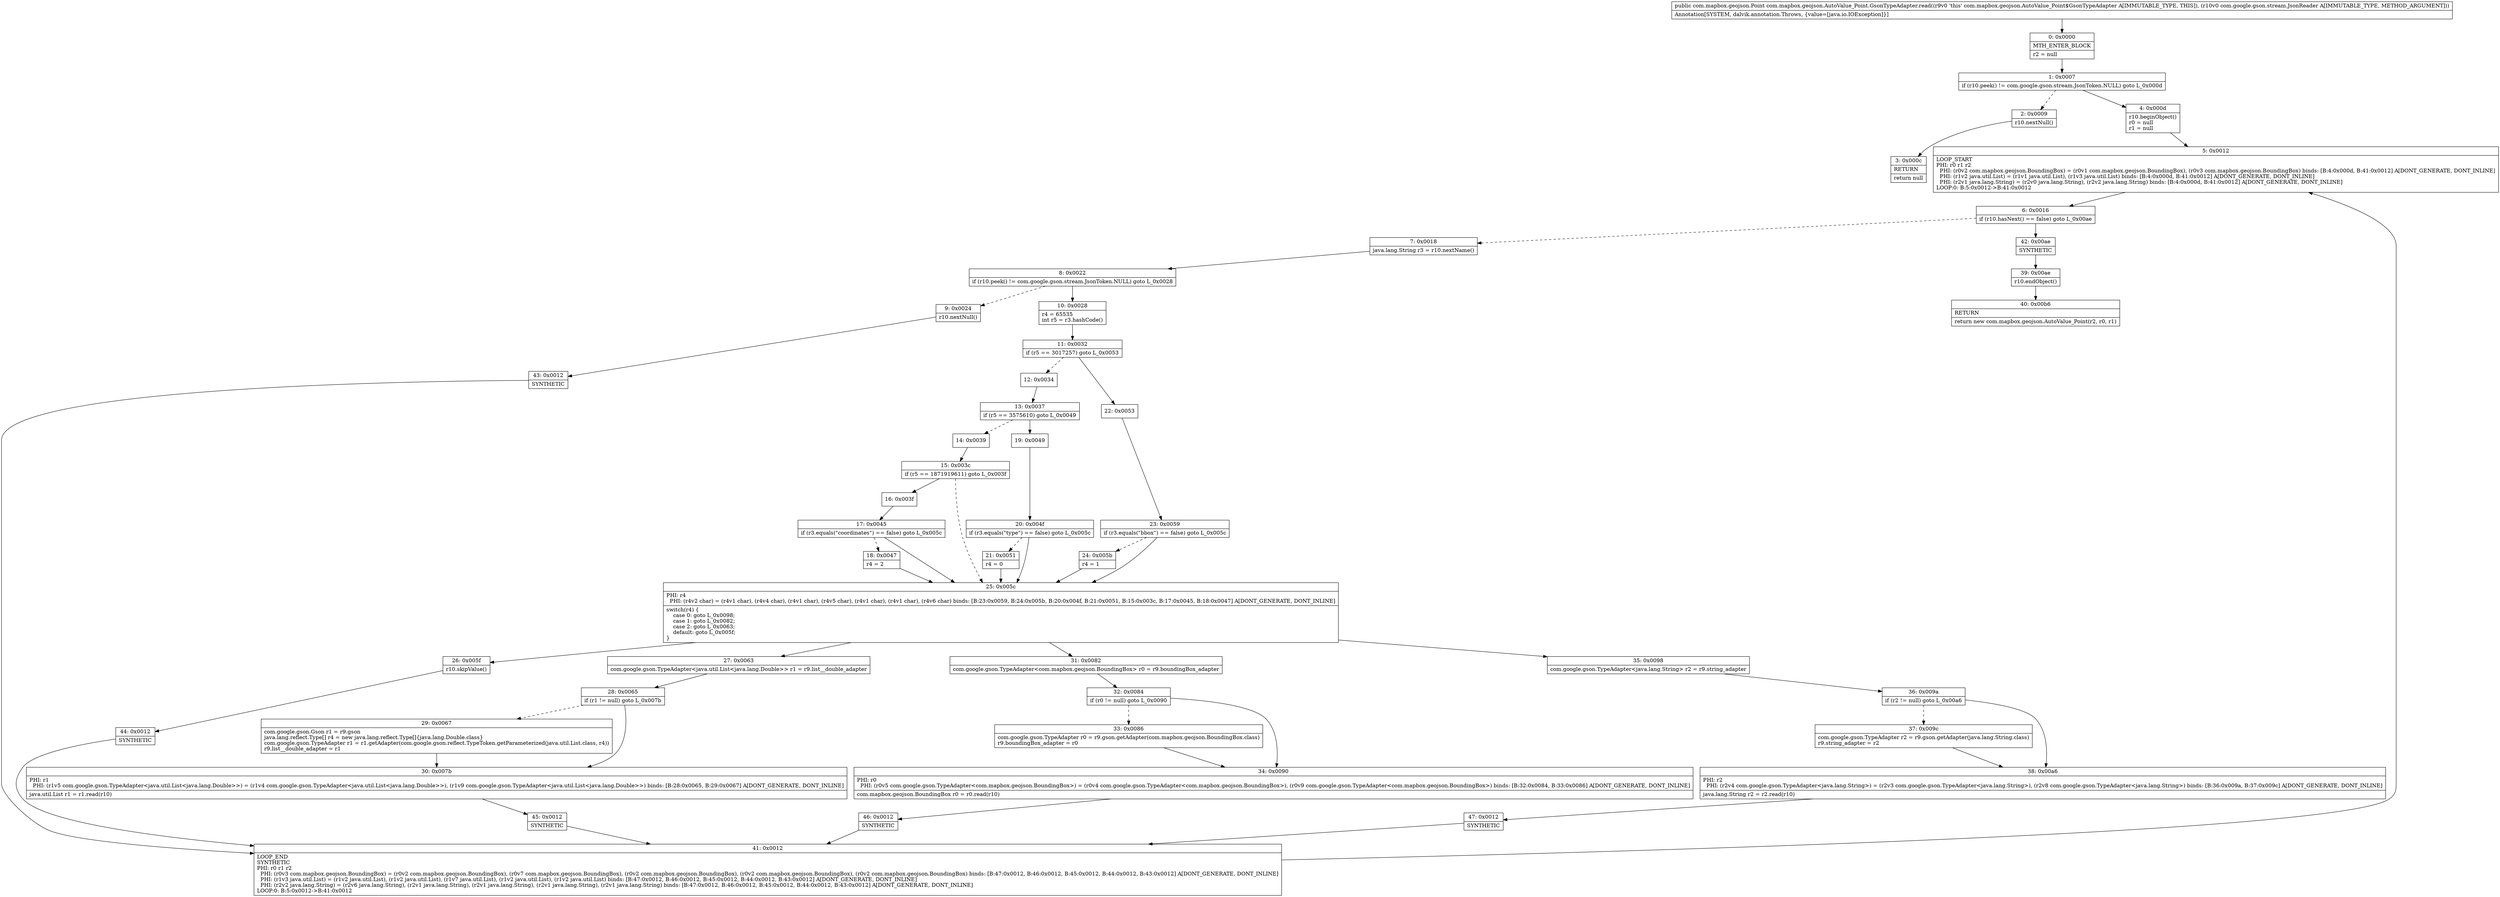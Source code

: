 digraph "CFG forcom.mapbox.geojson.AutoValue_Point.GsonTypeAdapter.read(Lcom\/google\/gson\/stream\/JsonReader;)Lcom\/mapbox\/geojson\/Point;" {
Node_0 [shape=record,label="{0\:\ 0x0000|MTH_ENTER_BLOCK\l|r2 = null\l}"];
Node_1 [shape=record,label="{1\:\ 0x0007|if (r10.peek() != com.google.gson.stream.JsonToken.NULL) goto L_0x000d\l}"];
Node_2 [shape=record,label="{2\:\ 0x0009|r10.nextNull()\l}"];
Node_3 [shape=record,label="{3\:\ 0x000c|RETURN\l|return null\l}"];
Node_4 [shape=record,label="{4\:\ 0x000d|r10.beginObject()\lr0 = null\lr1 = null\l}"];
Node_5 [shape=record,label="{5\:\ 0x0012|LOOP_START\lPHI: r0 r1 r2 \l  PHI: (r0v2 com.mapbox.geojson.BoundingBox) = (r0v1 com.mapbox.geojson.BoundingBox), (r0v3 com.mapbox.geojson.BoundingBox) binds: [B:4:0x000d, B:41:0x0012] A[DONT_GENERATE, DONT_INLINE]\l  PHI: (r1v2 java.util.List) = (r1v1 java.util.List), (r1v3 java.util.List) binds: [B:4:0x000d, B:41:0x0012] A[DONT_GENERATE, DONT_INLINE]\l  PHI: (r2v1 java.lang.String) = (r2v0 java.lang.String), (r2v2 java.lang.String) binds: [B:4:0x000d, B:41:0x0012] A[DONT_GENERATE, DONT_INLINE]\lLOOP:0: B:5:0x0012\-\>B:41:0x0012\l}"];
Node_6 [shape=record,label="{6\:\ 0x0016|if (r10.hasNext() == false) goto L_0x00ae\l}"];
Node_7 [shape=record,label="{7\:\ 0x0018|java.lang.String r3 = r10.nextName()\l}"];
Node_8 [shape=record,label="{8\:\ 0x0022|if (r10.peek() != com.google.gson.stream.JsonToken.NULL) goto L_0x0028\l}"];
Node_9 [shape=record,label="{9\:\ 0x0024|r10.nextNull()\l}"];
Node_10 [shape=record,label="{10\:\ 0x0028|r4 = 65535\lint r5 = r3.hashCode()\l}"];
Node_11 [shape=record,label="{11\:\ 0x0032|if (r5 == 3017257) goto L_0x0053\l}"];
Node_12 [shape=record,label="{12\:\ 0x0034}"];
Node_13 [shape=record,label="{13\:\ 0x0037|if (r5 == 3575610) goto L_0x0049\l}"];
Node_14 [shape=record,label="{14\:\ 0x0039}"];
Node_15 [shape=record,label="{15\:\ 0x003c|if (r5 == 1871919611) goto L_0x003f\l}"];
Node_16 [shape=record,label="{16\:\ 0x003f}"];
Node_17 [shape=record,label="{17\:\ 0x0045|if (r3.equals(\"coordinates\") == false) goto L_0x005c\l}"];
Node_18 [shape=record,label="{18\:\ 0x0047|r4 = 2\l}"];
Node_19 [shape=record,label="{19\:\ 0x0049}"];
Node_20 [shape=record,label="{20\:\ 0x004f|if (r3.equals(\"type\") == false) goto L_0x005c\l}"];
Node_21 [shape=record,label="{21\:\ 0x0051|r4 = 0\l}"];
Node_22 [shape=record,label="{22\:\ 0x0053}"];
Node_23 [shape=record,label="{23\:\ 0x0059|if (r3.equals(\"bbox\") == false) goto L_0x005c\l}"];
Node_24 [shape=record,label="{24\:\ 0x005b|r4 = 1\l}"];
Node_25 [shape=record,label="{25\:\ 0x005c|PHI: r4 \l  PHI: (r4v2 char) = (r4v1 char), (r4v4 char), (r4v1 char), (r4v5 char), (r4v1 char), (r4v1 char), (r4v6 char) binds: [B:23:0x0059, B:24:0x005b, B:20:0x004f, B:21:0x0051, B:15:0x003c, B:17:0x0045, B:18:0x0047] A[DONT_GENERATE, DONT_INLINE]\l|switch(r4) \{\l    case 0: goto L_0x0098;\l    case 1: goto L_0x0082;\l    case 2: goto L_0x0063;\l    default: goto L_0x005f;\l\}\l}"];
Node_26 [shape=record,label="{26\:\ 0x005f|r10.skipValue()\l}"];
Node_27 [shape=record,label="{27\:\ 0x0063|com.google.gson.TypeAdapter\<java.util.List\<java.lang.Double\>\> r1 = r9.list__double_adapter\l}"];
Node_28 [shape=record,label="{28\:\ 0x0065|if (r1 != null) goto L_0x007b\l}"];
Node_29 [shape=record,label="{29\:\ 0x0067|com.google.gson.Gson r1 = r9.gson\ljava.lang.reflect.Type[] r4 = new java.lang.reflect.Type[]\{java.lang.Double.class\}\lcom.google.gson.TypeAdapter r1 = r1.getAdapter(com.google.gson.reflect.TypeToken.getParameterized(java.util.List.class, r4))\lr9.list__double_adapter = r1\l}"];
Node_30 [shape=record,label="{30\:\ 0x007b|PHI: r1 \l  PHI: (r1v5 com.google.gson.TypeAdapter\<java.util.List\<java.lang.Double\>\>) = (r1v4 com.google.gson.TypeAdapter\<java.util.List\<java.lang.Double\>\>), (r1v9 com.google.gson.TypeAdapter\<java.util.List\<java.lang.Double\>\>) binds: [B:28:0x0065, B:29:0x0067] A[DONT_GENERATE, DONT_INLINE]\l|java.util.List r1 = r1.read(r10)\l}"];
Node_31 [shape=record,label="{31\:\ 0x0082|com.google.gson.TypeAdapter\<com.mapbox.geojson.BoundingBox\> r0 = r9.boundingBox_adapter\l}"];
Node_32 [shape=record,label="{32\:\ 0x0084|if (r0 != null) goto L_0x0090\l}"];
Node_33 [shape=record,label="{33\:\ 0x0086|com.google.gson.TypeAdapter r0 = r9.gson.getAdapter(com.mapbox.geojson.BoundingBox.class)\lr9.boundingBox_adapter = r0\l}"];
Node_34 [shape=record,label="{34\:\ 0x0090|PHI: r0 \l  PHI: (r0v5 com.google.gson.TypeAdapter\<com.mapbox.geojson.BoundingBox\>) = (r0v4 com.google.gson.TypeAdapter\<com.mapbox.geojson.BoundingBox\>), (r0v9 com.google.gson.TypeAdapter\<com.mapbox.geojson.BoundingBox\>) binds: [B:32:0x0084, B:33:0x0086] A[DONT_GENERATE, DONT_INLINE]\l|com.mapbox.geojson.BoundingBox r0 = r0.read(r10)\l}"];
Node_35 [shape=record,label="{35\:\ 0x0098|com.google.gson.TypeAdapter\<java.lang.String\> r2 = r9.string_adapter\l}"];
Node_36 [shape=record,label="{36\:\ 0x009a|if (r2 != null) goto L_0x00a6\l}"];
Node_37 [shape=record,label="{37\:\ 0x009c|com.google.gson.TypeAdapter r2 = r9.gson.getAdapter(java.lang.String.class)\lr9.string_adapter = r2\l}"];
Node_38 [shape=record,label="{38\:\ 0x00a6|PHI: r2 \l  PHI: (r2v4 com.google.gson.TypeAdapter\<java.lang.String\>) = (r2v3 com.google.gson.TypeAdapter\<java.lang.String\>), (r2v8 com.google.gson.TypeAdapter\<java.lang.String\>) binds: [B:36:0x009a, B:37:0x009c] A[DONT_GENERATE, DONT_INLINE]\l|java.lang.String r2 = r2.read(r10)\l}"];
Node_39 [shape=record,label="{39\:\ 0x00ae|r10.endObject()\l}"];
Node_40 [shape=record,label="{40\:\ 0x00b6|RETURN\l|return new com.mapbox.geojson.AutoValue_Point(r2, r0, r1)\l}"];
Node_41 [shape=record,label="{41\:\ 0x0012|LOOP_END\lSYNTHETIC\lPHI: r0 r1 r2 \l  PHI: (r0v3 com.mapbox.geojson.BoundingBox) = (r0v2 com.mapbox.geojson.BoundingBox), (r0v7 com.mapbox.geojson.BoundingBox), (r0v2 com.mapbox.geojson.BoundingBox), (r0v2 com.mapbox.geojson.BoundingBox), (r0v2 com.mapbox.geojson.BoundingBox) binds: [B:47:0x0012, B:46:0x0012, B:45:0x0012, B:44:0x0012, B:43:0x0012] A[DONT_GENERATE, DONT_INLINE]\l  PHI: (r1v3 java.util.List) = (r1v2 java.util.List), (r1v2 java.util.List), (r1v7 java.util.List), (r1v2 java.util.List), (r1v2 java.util.List) binds: [B:47:0x0012, B:46:0x0012, B:45:0x0012, B:44:0x0012, B:43:0x0012] A[DONT_GENERATE, DONT_INLINE]\l  PHI: (r2v2 java.lang.String) = (r2v6 java.lang.String), (r2v1 java.lang.String), (r2v1 java.lang.String), (r2v1 java.lang.String), (r2v1 java.lang.String) binds: [B:47:0x0012, B:46:0x0012, B:45:0x0012, B:44:0x0012, B:43:0x0012] A[DONT_GENERATE, DONT_INLINE]\lLOOP:0: B:5:0x0012\-\>B:41:0x0012\l}"];
Node_42 [shape=record,label="{42\:\ 0x00ae|SYNTHETIC\l}"];
Node_43 [shape=record,label="{43\:\ 0x0012|SYNTHETIC\l}"];
Node_44 [shape=record,label="{44\:\ 0x0012|SYNTHETIC\l}"];
Node_45 [shape=record,label="{45\:\ 0x0012|SYNTHETIC\l}"];
Node_46 [shape=record,label="{46\:\ 0x0012|SYNTHETIC\l}"];
Node_47 [shape=record,label="{47\:\ 0x0012|SYNTHETIC\l}"];
MethodNode[shape=record,label="{public com.mapbox.geojson.Point com.mapbox.geojson.AutoValue_Point.GsonTypeAdapter.read((r9v0 'this' com.mapbox.geojson.AutoValue_Point$GsonTypeAdapter A[IMMUTABLE_TYPE, THIS]), (r10v0 com.google.gson.stream.JsonReader A[IMMUTABLE_TYPE, METHOD_ARGUMENT]))  | Annotation[SYSTEM, dalvik.annotation.Throws, \{value=[java.io.IOException]\}]\l}"];
MethodNode -> Node_0;
Node_0 -> Node_1;
Node_1 -> Node_2[style=dashed];
Node_1 -> Node_4;
Node_2 -> Node_3;
Node_4 -> Node_5;
Node_5 -> Node_6;
Node_6 -> Node_7[style=dashed];
Node_6 -> Node_42;
Node_7 -> Node_8;
Node_8 -> Node_9[style=dashed];
Node_8 -> Node_10;
Node_9 -> Node_43;
Node_10 -> Node_11;
Node_11 -> Node_12[style=dashed];
Node_11 -> Node_22;
Node_12 -> Node_13;
Node_13 -> Node_14[style=dashed];
Node_13 -> Node_19;
Node_14 -> Node_15;
Node_15 -> Node_16;
Node_15 -> Node_25[style=dashed];
Node_16 -> Node_17;
Node_17 -> Node_18[style=dashed];
Node_17 -> Node_25;
Node_18 -> Node_25;
Node_19 -> Node_20;
Node_20 -> Node_21[style=dashed];
Node_20 -> Node_25;
Node_21 -> Node_25;
Node_22 -> Node_23;
Node_23 -> Node_24[style=dashed];
Node_23 -> Node_25;
Node_24 -> Node_25;
Node_25 -> Node_26;
Node_25 -> Node_27;
Node_25 -> Node_31;
Node_25 -> Node_35;
Node_26 -> Node_44;
Node_27 -> Node_28;
Node_28 -> Node_29[style=dashed];
Node_28 -> Node_30;
Node_29 -> Node_30;
Node_30 -> Node_45;
Node_31 -> Node_32;
Node_32 -> Node_33[style=dashed];
Node_32 -> Node_34;
Node_33 -> Node_34;
Node_34 -> Node_46;
Node_35 -> Node_36;
Node_36 -> Node_37[style=dashed];
Node_36 -> Node_38;
Node_37 -> Node_38;
Node_38 -> Node_47;
Node_39 -> Node_40;
Node_41 -> Node_5;
Node_42 -> Node_39;
Node_43 -> Node_41;
Node_44 -> Node_41;
Node_45 -> Node_41;
Node_46 -> Node_41;
Node_47 -> Node_41;
}

